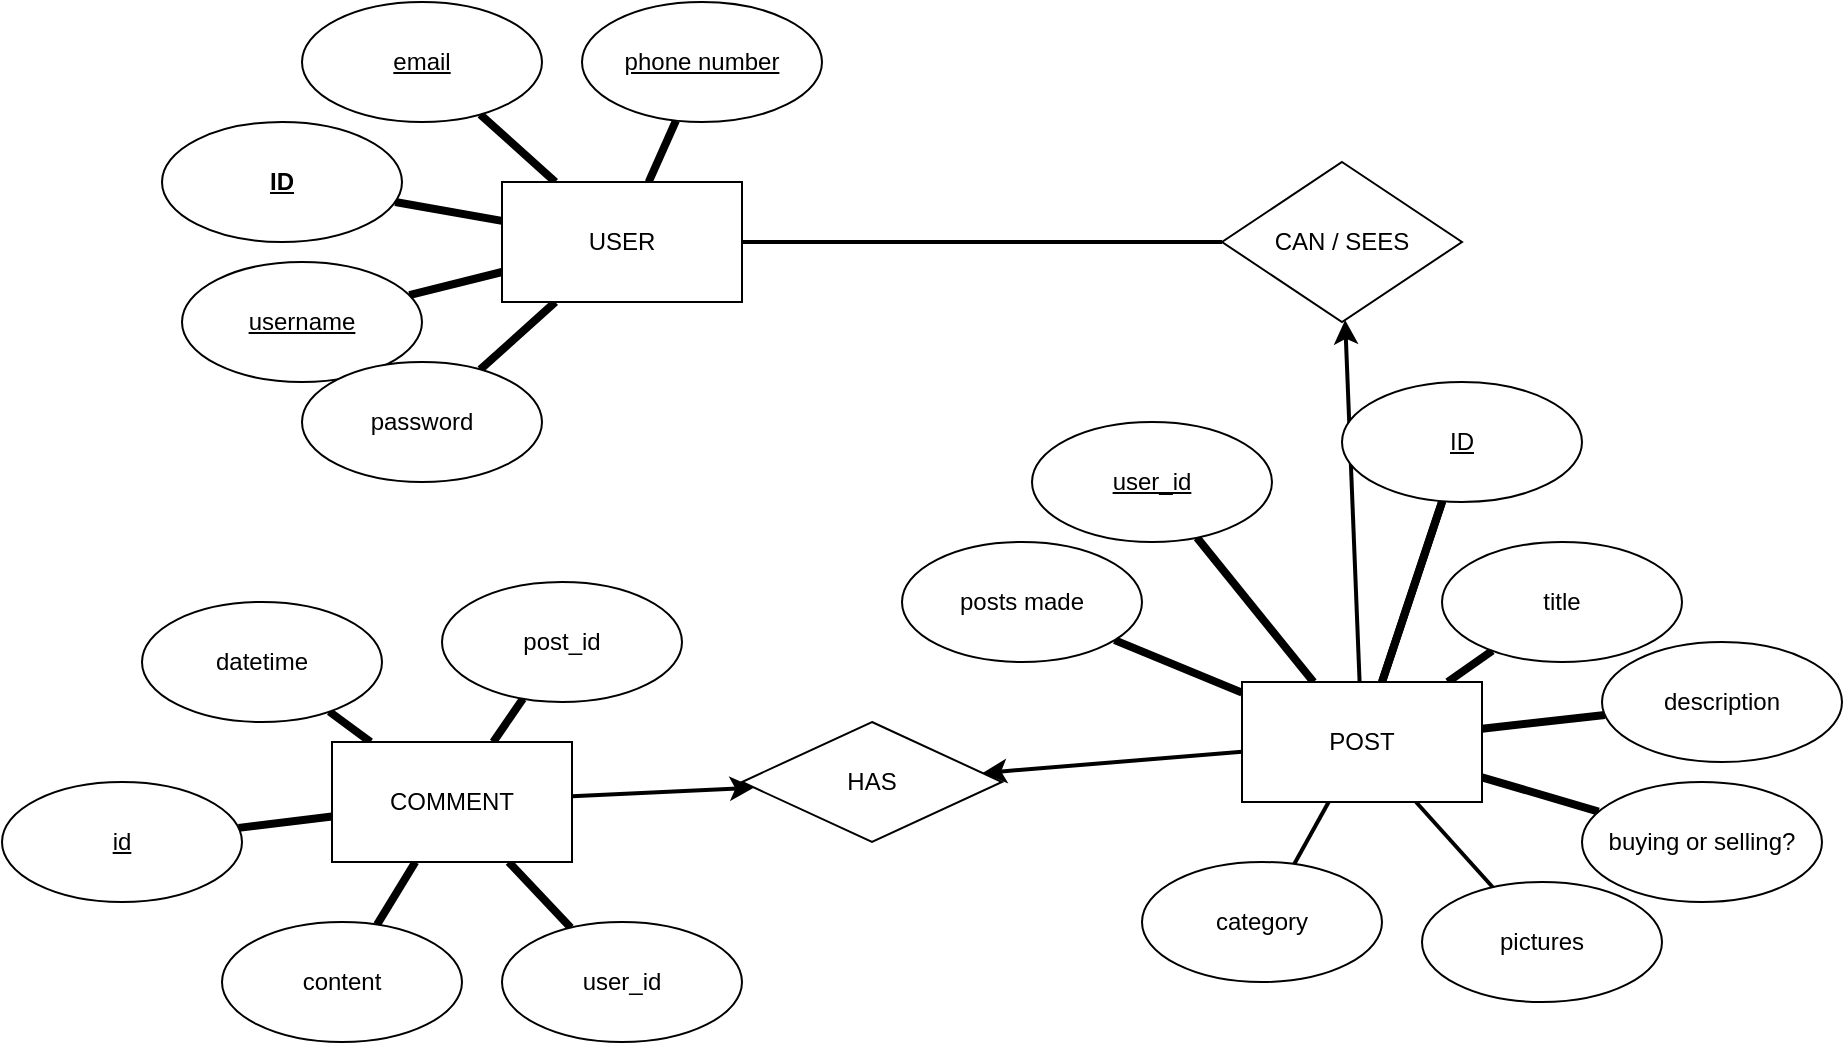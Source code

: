 <mxfile>
    <diagram id="DmkRYFOR2R74NcqzIv_d" name="Page-1">
        <mxGraphModel dx="1761" dy="617" grid="1" gridSize="10" guides="1" tooltips="1" connect="1" arrows="1" fold="1" page="1" pageScale="1" pageWidth="850" pageHeight="1100" math="0" shadow="0">
            <root>
                <mxCell id="0"/>
                <mxCell id="1" parent="0"/>
                <mxCell id="4" value="" style="edgeStyle=none;html=1;endArrow=none;endFill=0;strokeWidth=4;" parent="1" source="2" target="3" edge="1">
                    <mxGeometry relative="1" as="geometry"/>
                </mxCell>
                <mxCell id="8" value="" style="edgeStyle=none;html=1;endArrow=none;endFill=0;strokeWidth=4;" parent="1" source="2" target="7" edge="1">
                    <mxGeometry relative="1" as="geometry"/>
                </mxCell>
                <mxCell id="10" value="" style="edgeStyle=none;html=1;endArrow=none;endFill=0;strokeWidth=4;" parent="1" source="2" target="9" edge="1">
                    <mxGeometry relative="1" as="geometry"/>
                </mxCell>
                <mxCell id="12" value="" style="edgeStyle=none;html=1;endArrow=none;endFill=0;strokeWidth=4;" parent="1" source="2" target="11" edge="1">
                    <mxGeometry relative="1" as="geometry"/>
                </mxCell>
                <mxCell id="14" value="" style="edgeStyle=none;html=1;endArrow=none;endFill=0;strokeWidth=4;" parent="1" source="2" target="13" edge="1">
                    <mxGeometry relative="1" as="geometry"/>
                </mxCell>
                <mxCell id="16" value="" style="edgeStyle=none;html=1;endArrow=none;endFill=0;strokeWidth=2;" parent="1" source="2" target="15" edge="1">
                    <mxGeometry relative="1" as="geometry"/>
                </mxCell>
                <mxCell id="19" value="" style="edgeStyle=none;html=1;endArrow=none;endFill=0;strokeWidth=2;" parent="1" source="2" target="15" edge="1">
                    <mxGeometry relative="1" as="geometry"/>
                </mxCell>
                <mxCell id="2" value="USER" style="rounded=0;whiteSpace=wrap;html=1;" parent="1" vertex="1">
                    <mxGeometry x="100" y="100" width="120" height="60" as="geometry"/>
                </mxCell>
                <mxCell id="3" value="&lt;b&gt;&lt;u&gt;ID&lt;/u&gt;&lt;/b&gt;" style="ellipse;whiteSpace=wrap;html=1;rounded=0;" parent="1" vertex="1">
                    <mxGeometry x="-70" y="70" width="120" height="60" as="geometry"/>
                </mxCell>
                <mxCell id="7" value="&lt;u&gt;username&lt;/u&gt;" style="ellipse;whiteSpace=wrap;html=1;rounded=0;" parent="1" vertex="1">
                    <mxGeometry x="-60" y="140" width="120" height="60" as="geometry"/>
                </mxCell>
                <mxCell id="9" value="password" style="ellipse;whiteSpace=wrap;html=1;rounded=0;" parent="1" vertex="1">
                    <mxGeometry y="190" width="120" height="60" as="geometry"/>
                </mxCell>
                <mxCell id="11" value="&lt;u&gt;email&lt;/u&gt;" style="ellipse;whiteSpace=wrap;html=1;rounded=0;" parent="1" vertex="1">
                    <mxGeometry y="10" width="120" height="60" as="geometry"/>
                </mxCell>
                <mxCell id="13" value="&lt;u&gt;phone number&lt;/u&gt;" style="ellipse;whiteSpace=wrap;html=1;rounded=0;" parent="1" vertex="1">
                    <mxGeometry x="140" y="10" width="120" height="60" as="geometry"/>
                </mxCell>
                <mxCell id="23" value="" style="edgeStyle=none;html=1;endArrow=none;endFill=0;strokeWidth=2;startArrow=classic;startFill=1;" parent="1" source="15" target="22" edge="1">
                    <mxGeometry relative="1" as="geometry"/>
                </mxCell>
                <mxCell id="15" value="CAN / SEES" style="rhombus;whiteSpace=wrap;html=1;rounded=0;" parent="1" vertex="1">
                    <mxGeometry x="460" y="90" width="120" height="80" as="geometry"/>
                </mxCell>
                <mxCell id="25" value="" style="edgeStyle=none;html=1;endArrow=none;endFill=0;strokeWidth=4;" parent="1" source="22" target="24" edge="1">
                    <mxGeometry relative="1" as="geometry"/>
                </mxCell>
                <mxCell id="27" value="" style="edgeStyle=none;html=1;endArrow=none;endFill=0;strokeWidth=4;" parent="1" source="22" target="26" edge="1">
                    <mxGeometry relative="1" as="geometry"/>
                </mxCell>
                <mxCell id="29" value="" style="edgeStyle=none;html=1;endArrow=none;endFill=0;strokeWidth=4;" parent="1" source="22" target="28" edge="1">
                    <mxGeometry relative="1" as="geometry"/>
                </mxCell>
                <mxCell id="31" value="" style="edgeStyle=none;html=1;endArrow=none;endFill=0;strokeWidth=2;" parent="1" source="22" target="30" edge="1">
                    <mxGeometry relative="1" as="geometry"/>
                </mxCell>
                <mxCell id="34" value="" style="edgeStyle=none;html=1;startArrow=none;startFill=0;endArrow=none;endFill=0;strokeWidth=4;" parent="1" source="22" target="33" edge="1">
                    <mxGeometry relative="1" as="geometry"/>
                </mxCell>
                <mxCell id="36" value="" style="edgeStyle=none;html=1;startArrow=none;startFill=0;endArrow=none;endFill=0;strokeWidth=4;" parent="1" source="22" target="35" edge="1">
                    <mxGeometry relative="1" as="geometry"/>
                </mxCell>
                <mxCell id="37" value="" style="edgeStyle=none;html=1;startArrow=none;startFill=0;endArrow=none;endFill=0;strokeWidth=4;" parent="1" source="22" target="33" edge="1">
                    <mxGeometry relative="1" as="geometry"/>
                </mxCell>
                <mxCell id="39" value="" style="edgeStyle=none;html=1;startArrow=none;startFill=0;endArrow=none;endFill=0;strokeWidth=2;" parent="1" source="22" target="38" edge="1">
                    <mxGeometry relative="1" as="geometry"/>
                </mxCell>
                <mxCell id="46" value="" style="edgeStyle=none;html=1;endArrow=none;endFill=0;strokeWidth=4;" edge="1" parent="1" source="22" target="45">
                    <mxGeometry relative="1" as="geometry"/>
                </mxCell>
                <mxCell id="48" value="" style="edgeStyle=none;html=1;endArrow=classic;endFill=1;strokeWidth=2;" edge="1" parent="1" source="22" target="47">
                    <mxGeometry relative="1" as="geometry"/>
                </mxCell>
                <mxCell id="22" value="POST" style="whiteSpace=wrap;html=1;rounded=0;" parent="1" vertex="1">
                    <mxGeometry x="470" y="350" width="120" height="60" as="geometry"/>
                </mxCell>
                <mxCell id="24" value="title" style="ellipse;whiteSpace=wrap;html=1;rounded=0;" parent="1" vertex="1">
                    <mxGeometry x="570" y="280" width="120" height="60" as="geometry"/>
                </mxCell>
                <mxCell id="26" value="description" style="ellipse;whiteSpace=wrap;html=1;rounded=0;" parent="1" vertex="1">
                    <mxGeometry x="650" y="330" width="120" height="60" as="geometry"/>
                </mxCell>
                <mxCell id="28" value="buying or selling?" style="ellipse;whiteSpace=wrap;html=1;rounded=0;" parent="1" vertex="1">
                    <mxGeometry x="640" y="400" width="120" height="60" as="geometry"/>
                </mxCell>
                <mxCell id="30" value="pictures" style="ellipse;whiteSpace=wrap;html=1;rounded=0;" parent="1" vertex="1">
                    <mxGeometry x="560" y="450" width="120" height="60" as="geometry"/>
                </mxCell>
                <mxCell id="33" value="&lt;u&gt;ID&lt;/u&gt;" style="ellipse;whiteSpace=wrap;html=1;rounded=0;" parent="1" vertex="1">
                    <mxGeometry x="520" y="200" width="120" height="60" as="geometry"/>
                </mxCell>
                <mxCell id="35" value="&lt;u&gt;user_id&lt;/u&gt;" style="ellipse;whiteSpace=wrap;html=1;rounded=0;" parent="1" vertex="1">
                    <mxGeometry x="365" y="220" width="120" height="60" as="geometry"/>
                </mxCell>
                <mxCell id="38" value="category" style="ellipse;whiteSpace=wrap;html=1;rounded=0;" parent="1" vertex="1">
                    <mxGeometry x="420" y="440" width="120" height="60" as="geometry"/>
                </mxCell>
                <mxCell id="45" value="posts made" style="ellipse;whiteSpace=wrap;html=1;rounded=0;" vertex="1" parent="1">
                    <mxGeometry x="300" y="280" width="120" height="60" as="geometry"/>
                </mxCell>
                <mxCell id="50" value="" style="edgeStyle=none;html=1;endArrow=none;endFill=0;strokeWidth=2;startArrow=classic;startFill=1;" edge="1" parent="1" source="47" target="49">
                    <mxGeometry relative="1" as="geometry"/>
                </mxCell>
                <mxCell id="47" value="HAS" style="rhombus;whiteSpace=wrap;html=1;rounded=0;" vertex="1" parent="1">
                    <mxGeometry x="220" y="370" width="130" height="60" as="geometry"/>
                </mxCell>
                <mxCell id="52" value="" style="edgeStyle=none;html=1;startArrow=none;startFill=0;endArrow=none;endFill=0;strokeWidth=4;" edge="1" parent="1" source="49" target="51">
                    <mxGeometry relative="1" as="geometry"/>
                </mxCell>
                <mxCell id="54" value="" style="edgeStyle=none;html=1;startArrow=none;startFill=0;endArrow=none;endFill=0;strokeWidth=4;" edge="1" parent="1" source="49" target="53">
                    <mxGeometry relative="1" as="geometry"/>
                </mxCell>
                <mxCell id="56" value="" style="edgeStyle=none;html=1;startArrow=none;startFill=0;endArrow=none;endFill=0;strokeWidth=4;" edge="1" parent="1" source="49" target="55">
                    <mxGeometry relative="1" as="geometry"/>
                </mxCell>
                <mxCell id="58" value="" style="edgeStyle=none;html=1;startArrow=none;startFill=0;endArrow=none;endFill=0;strokeWidth=4;" edge="1" parent="1" source="49" target="57">
                    <mxGeometry relative="1" as="geometry"/>
                </mxCell>
                <mxCell id="60" value="" style="edgeStyle=none;html=1;startArrow=none;startFill=0;endArrow=none;endFill=0;strokeWidth=4;" edge="1" parent="1" source="49" target="59">
                    <mxGeometry relative="1" as="geometry"/>
                </mxCell>
                <mxCell id="49" value="COMMENT" style="whiteSpace=wrap;html=1;rounded=0;" vertex="1" parent="1">
                    <mxGeometry x="15" y="380" width="120" height="60" as="geometry"/>
                </mxCell>
                <mxCell id="51" value="user_id" style="ellipse;whiteSpace=wrap;html=1;rounded=0;" vertex="1" parent="1">
                    <mxGeometry x="100" y="470" width="120" height="60" as="geometry"/>
                </mxCell>
                <mxCell id="53" value="post_id" style="ellipse;whiteSpace=wrap;html=1;rounded=0;" vertex="1" parent="1">
                    <mxGeometry x="70" y="300" width="120" height="60" as="geometry"/>
                </mxCell>
                <mxCell id="55" value="content" style="ellipse;whiteSpace=wrap;html=1;rounded=0;" vertex="1" parent="1">
                    <mxGeometry x="-40" y="470" width="120" height="60" as="geometry"/>
                </mxCell>
                <mxCell id="57" value="datetime" style="ellipse;whiteSpace=wrap;html=1;rounded=0;" vertex="1" parent="1">
                    <mxGeometry x="-80" y="310" width="120" height="60" as="geometry"/>
                </mxCell>
                <mxCell id="59" value="&lt;u&gt;id&lt;/u&gt;" style="ellipse;whiteSpace=wrap;html=1;rounded=0;" vertex="1" parent="1">
                    <mxGeometry x="-150" y="400" width="120" height="60" as="geometry"/>
                </mxCell>
            </root>
        </mxGraphModel>
    </diagram>
</mxfile>